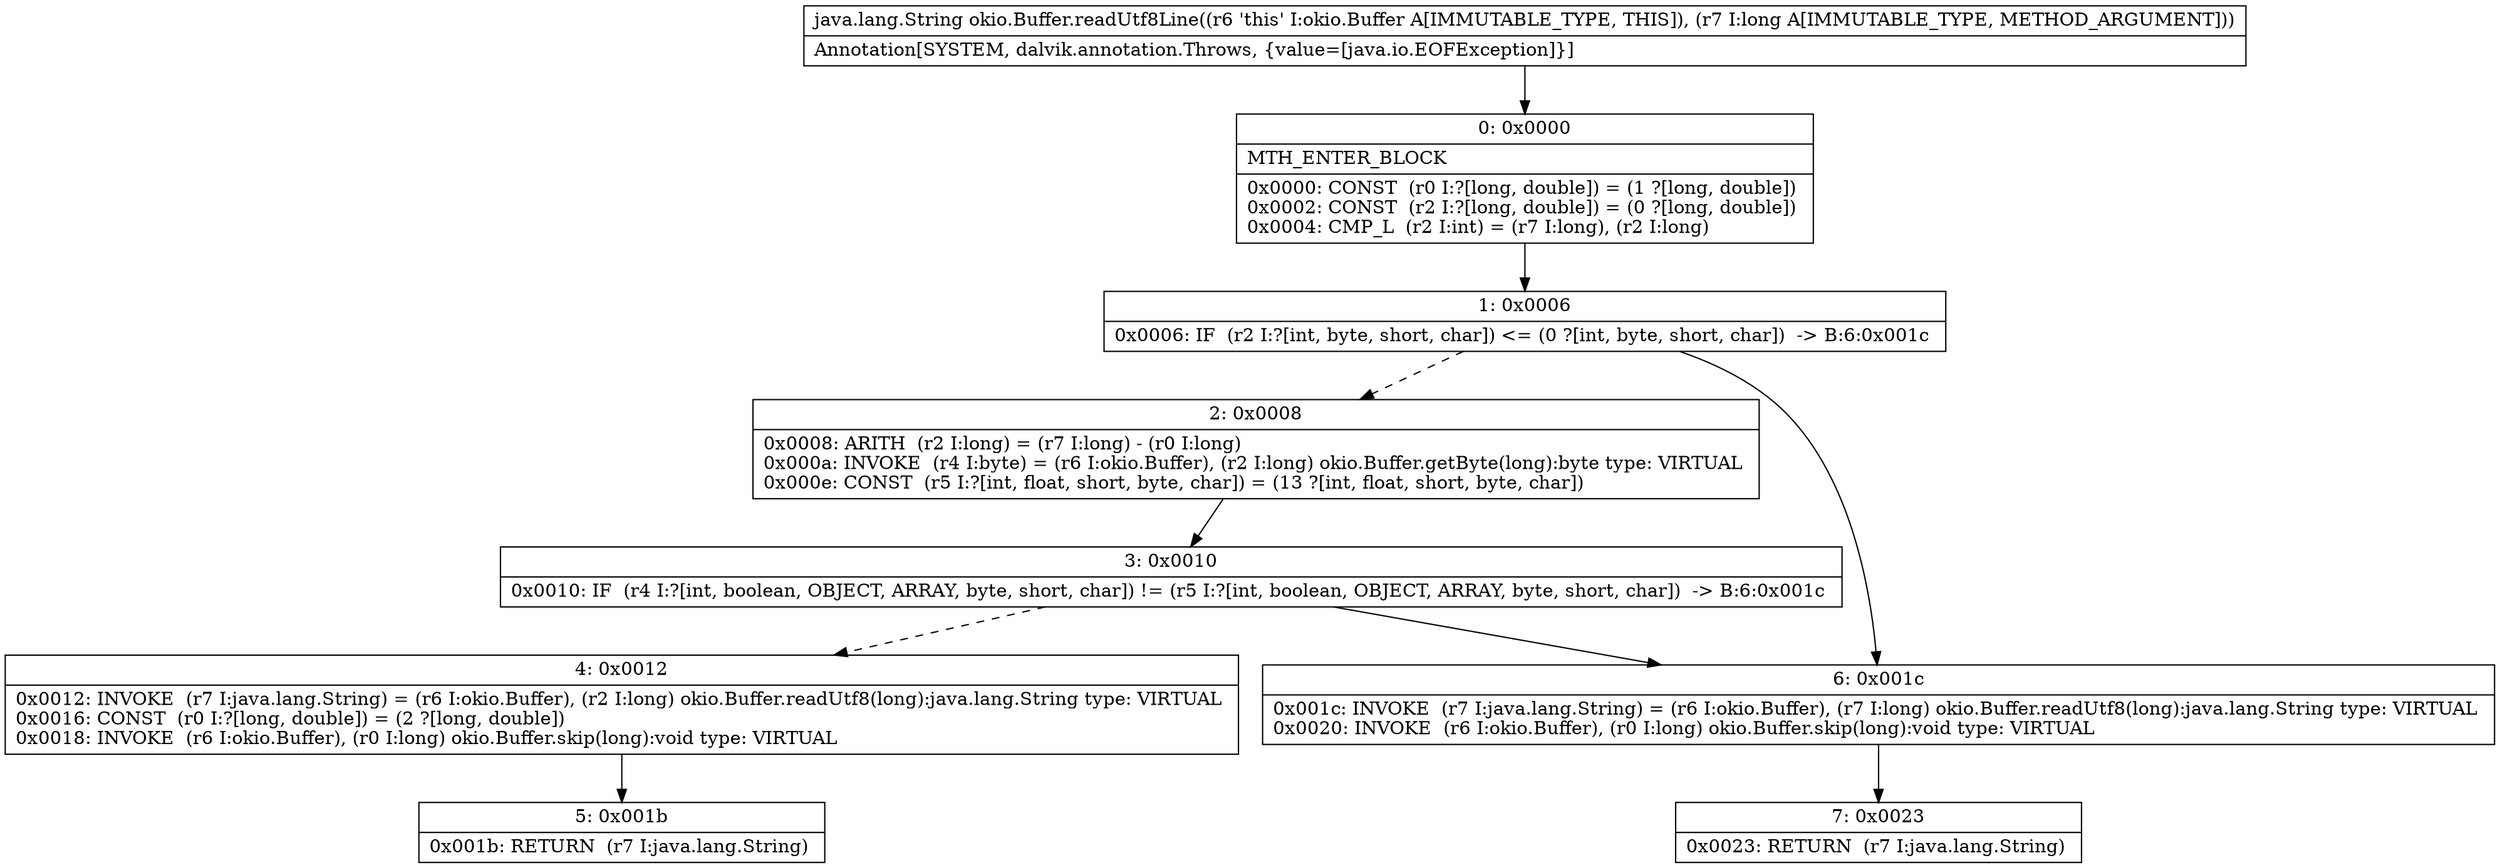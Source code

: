 digraph "CFG forokio.Buffer.readUtf8Line(J)Ljava\/lang\/String;" {
Node_0 [shape=record,label="{0\:\ 0x0000|MTH_ENTER_BLOCK\l|0x0000: CONST  (r0 I:?[long, double]) = (1 ?[long, double]) \l0x0002: CONST  (r2 I:?[long, double]) = (0 ?[long, double]) \l0x0004: CMP_L  (r2 I:int) = (r7 I:long), (r2 I:long) \l}"];
Node_1 [shape=record,label="{1\:\ 0x0006|0x0006: IF  (r2 I:?[int, byte, short, char]) \<= (0 ?[int, byte, short, char])  \-\> B:6:0x001c \l}"];
Node_2 [shape=record,label="{2\:\ 0x0008|0x0008: ARITH  (r2 I:long) = (r7 I:long) \- (r0 I:long) \l0x000a: INVOKE  (r4 I:byte) = (r6 I:okio.Buffer), (r2 I:long) okio.Buffer.getByte(long):byte type: VIRTUAL \l0x000e: CONST  (r5 I:?[int, float, short, byte, char]) = (13 ?[int, float, short, byte, char]) \l}"];
Node_3 [shape=record,label="{3\:\ 0x0010|0x0010: IF  (r4 I:?[int, boolean, OBJECT, ARRAY, byte, short, char]) != (r5 I:?[int, boolean, OBJECT, ARRAY, byte, short, char])  \-\> B:6:0x001c \l}"];
Node_4 [shape=record,label="{4\:\ 0x0012|0x0012: INVOKE  (r7 I:java.lang.String) = (r6 I:okio.Buffer), (r2 I:long) okio.Buffer.readUtf8(long):java.lang.String type: VIRTUAL \l0x0016: CONST  (r0 I:?[long, double]) = (2 ?[long, double]) \l0x0018: INVOKE  (r6 I:okio.Buffer), (r0 I:long) okio.Buffer.skip(long):void type: VIRTUAL \l}"];
Node_5 [shape=record,label="{5\:\ 0x001b|0x001b: RETURN  (r7 I:java.lang.String) \l}"];
Node_6 [shape=record,label="{6\:\ 0x001c|0x001c: INVOKE  (r7 I:java.lang.String) = (r6 I:okio.Buffer), (r7 I:long) okio.Buffer.readUtf8(long):java.lang.String type: VIRTUAL \l0x0020: INVOKE  (r6 I:okio.Buffer), (r0 I:long) okio.Buffer.skip(long):void type: VIRTUAL \l}"];
Node_7 [shape=record,label="{7\:\ 0x0023|0x0023: RETURN  (r7 I:java.lang.String) \l}"];
MethodNode[shape=record,label="{java.lang.String okio.Buffer.readUtf8Line((r6 'this' I:okio.Buffer A[IMMUTABLE_TYPE, THIS]), (r7 I:long A[IMMUTABLE_TYPE, METHOD_ARGUMENT]))  | Annotation[SYSTEM, dalvik.annotation.Throws, \{value=[java.io.EOFException]\}]\l}"];
MethodNode -> Node_0;
Node_0 -> Node_1;
Node_1 -> Node_2[style=dashed];
Node_1 -> Node_6;
Node_2 -> Node_3;
Node_3 -> Node_4[style=dashed];
Node_3 -> Node_6;
Node_4 -> Node_5;
Node_6 -> Node_7;
}

